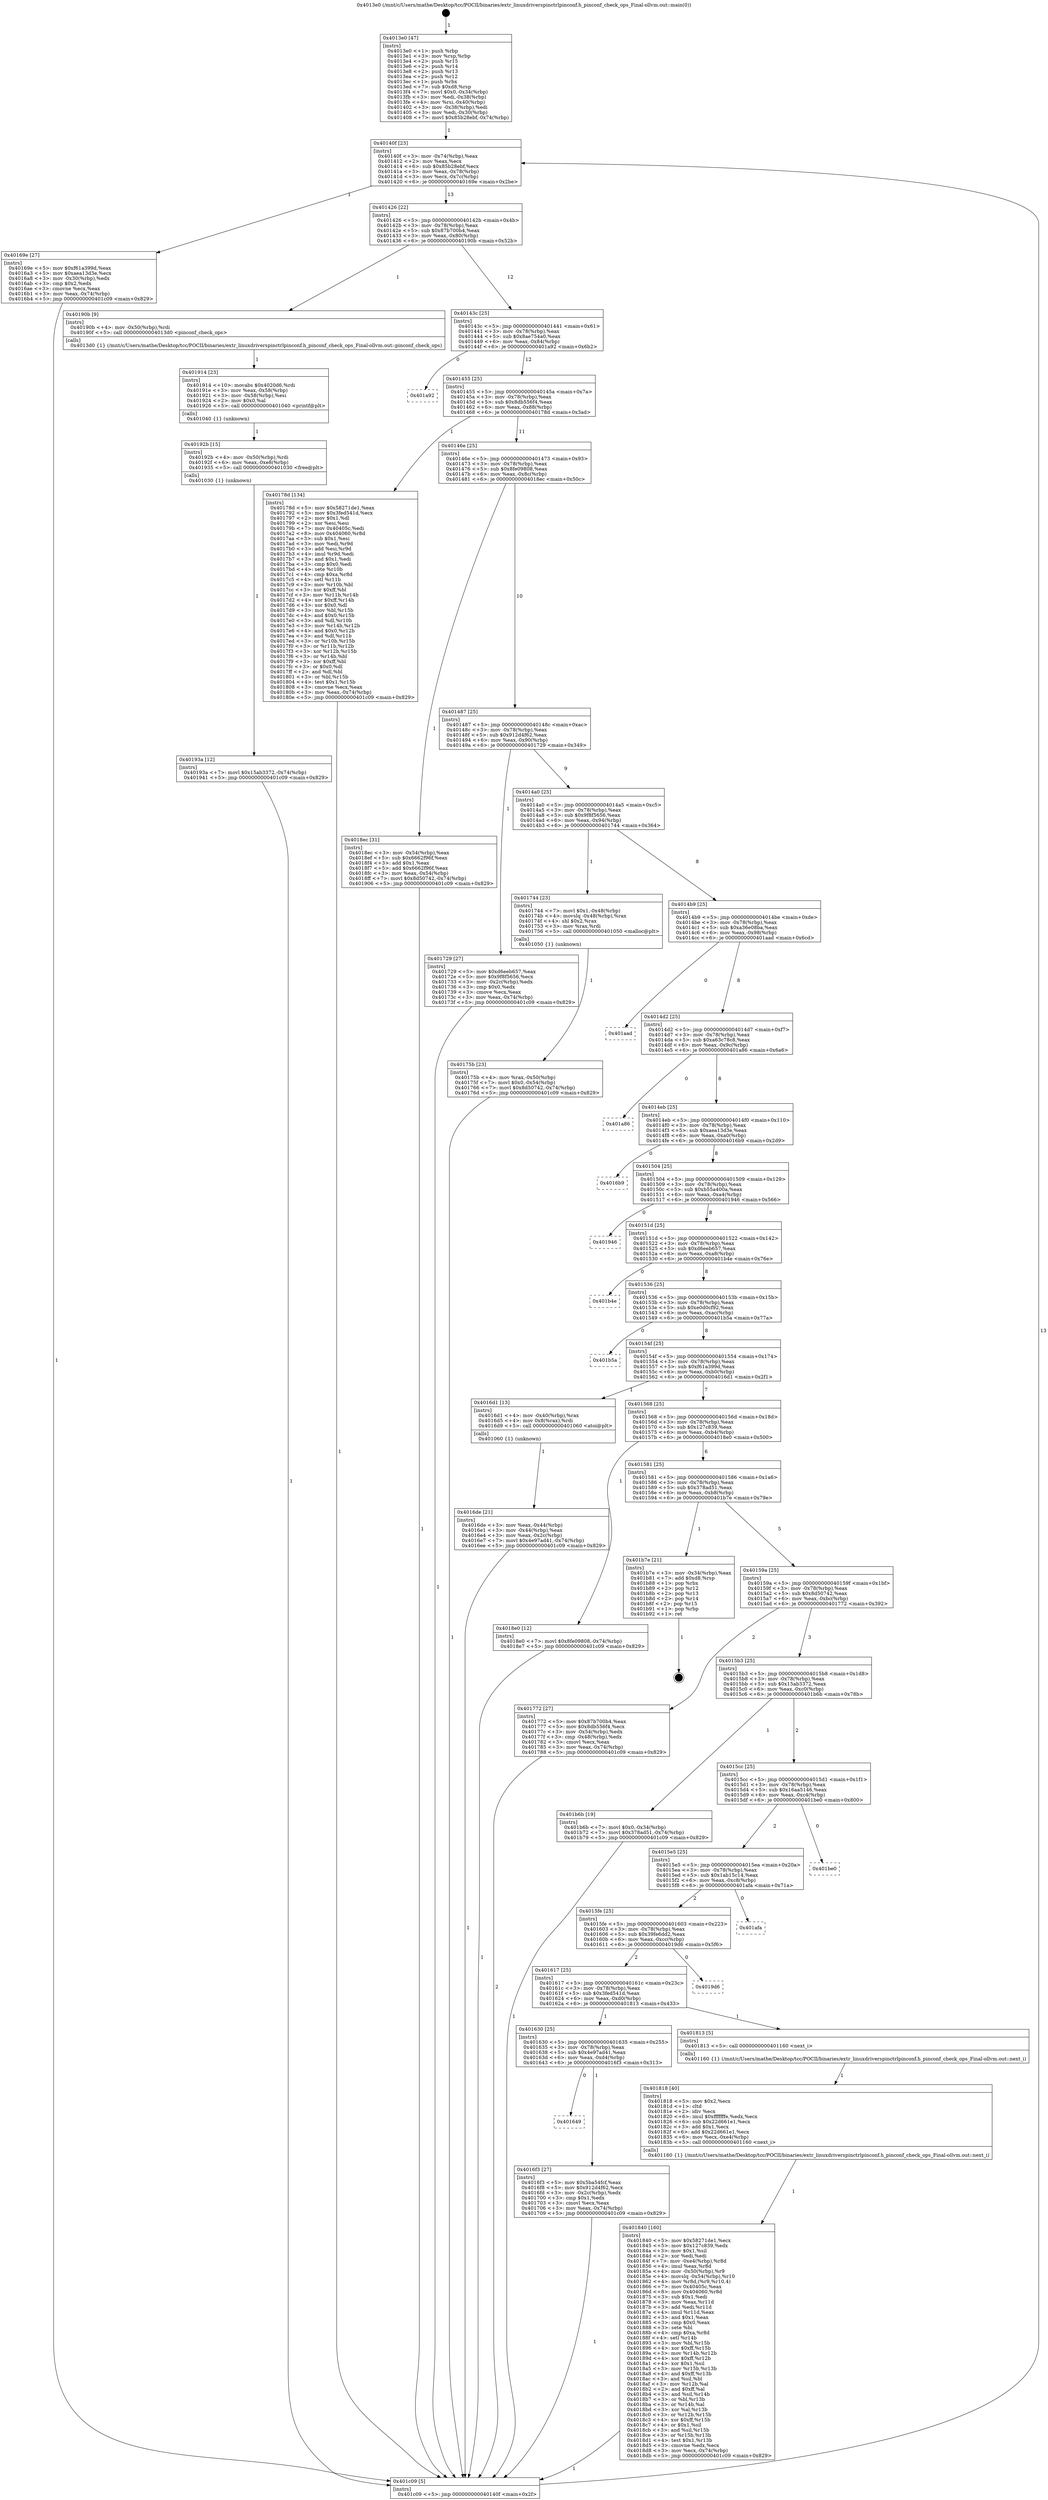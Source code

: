 digraph "0x4013e0" {
  label = "0x4013e0 (/mnt/c/Users/mathe/Desktop/tcc/POCII/binaries/extr_linuxdriverspinctrlpinconf.h_pinconf_check_ops_Final-ollvm.out::main(0))"
  labelloc = "t"
  node[shape=record]

  Entry [label="",width=0.3,height=0.3,shape=circle,fillcolor=black,style=filled]
  "0x40140f" [label="{
     0x40140f [23]\l
     | [instrs]\l
     &nbsp;&nbsp;0x40140f \<+3\>: mov -0x74(%rbp),%eax\l
     &nbsp;&nbsp;0x401412 \<+2\>: mov %eax,%ecx\l
     &nbsp;&nbsp;0x401414 \<+6\>: sub $0x85b28ebf,%ecx\l
     &nbsp;&nbsp;0x40141a \<+3\>: mov %eax,-0x78(%rbp)\l
     &nbsp;&nbsp;0x40141d \<+3\>: mov %ecx,-0x7c(%rbp)\l
     &nbsp;&nbsp;0x401420 \<+6\>: je 000000000040169e \<main+0x2be\>\l
  }"]
  "0x40169e" [label="{
     0x40169e [27]\l
     | [instrs]\l
     &nbsp;&nbsp;0x40169e \<+5\>: mov $0xf61a399d,%eax\l
     &nbsp;&nbsp;0x4016a3 \<+5\>: mov $0xaea13d3e,%ecx\l
     &nbsp;&nbsp;0x4016a8 \<+3\>: mov -0x30(%rbp),%edx\l
     &nbsp;&nbsp;0x4016ab \<+3\>: cmp $0x2,%edx\l
     &nbsp;&nbsp;0x4016ae \<+3\>: cmovne %ecx,%eax\l
     &nbsp;&nbsp;0x4016b1 \<+3\>: mov %eax,-0x74(%rbp)\l
     &nbsp;&nbsp;0x4016b4 \<+5\>: jmp 0000000000401c09 \<main+0x829\>\l
  }"]
  "0x401426" [label="{
     0x401426 [22]\l
     | [instrs]\l
     &nbsp;&nbsp;0x401426 \<+5\>: jmp 000000000040142b \<main+0x4b\>\l
     &nbsp;&nbsp;0x40142b \<+3\>: mov -0x78(%rbp),%eax\l
     &nbsp;&nbsp;0x40142e \<+5\>: sub $0x87b700b4,%eax\l
     &nbsp;&nbsp;0x401433 \<+3\>: mov %eax,-0x80(%rbp)\l
     &nbsp;&nbsp;0x401436 \<+6\>: je 000000000040190b \<main+0x52b\>\l
  }"]
  "0x401c09" [label="{
     0x401c09 [5]\l
     | [instrs]\l
     &nbsp;&nbsp;0x401c09 \<+5\>: jmp 000000000040140f \<main+0x2f\>\l
  }"]
  "0x4013e0" [label="{
     0x4013e0 [47]\l
     | [instrs]\l
     &nbsp;&nbsp;0x4013e0 \<+1\>: push %rbp\l
     &nbsp;&nbsp;0x4013e1 \<+3\>: mov %rsp,%rbp\l
     &nbsp;&nbsp;0x4013e4 \<+2\>: push %r15\l
     &nbsp;&nbsp;0x4013e6 \<+2\>: push %r14\l
     &nbsp;&nbsp;0x4013e8 \<+2\>: push %r13\l
     &nbsp;&nbsp;0x4013ea \<+2\>: push %r12\l
     &nbsp;&nbsp;0x4013ec \<+1\>: push %rbx\l
     &nbsp;&nbsp;0x4013ed \<+7\>: sub $0xd8,%rsp\l
     &nbsp;&nbsp;0x4013f4 \<+7\>: movl $0x0,-0x34(%rbp)\l
     &nbsp;&nbsp;0x4013fb \<+3\>: mov %edi,-0x38(%rbp)\l
     &nbsp;&nbsp;0x4013fe \<+4\>: mov %rsi,-0x40(%rbp)\l
     &nbsp;&nbsp;0x401402 \<+3\>: mov -0x38(%rbp),%edi\l
     &nbsp;&nbsp;0x401405 \<+3\>: mov %edi,-0x30(%rbp)\l
     &nbsp;&nbsp;0x401408 \<+7\>: movl $0x85b28ebf,-0x74(%rbp)\l
  }"]
  Exit [label="",width=0.3,height=0.3,shape=circle,fillcolor=black,style=filled,peripheries=2]
  "0x40190b" [label="{
     0x40190b [9]\l
     | [instrs]\l
     &nbsp;&nbsp;0x40190b \<+4\>: mov -0x50(%rbp),%rdi\l
     &nbsp;&nbsp;0x40190f \<+5\>: call 00000000004013d0 \<pinconf_check_ops\>\l
     | [calls]\l
     &nbsp;&nbsp;0x4013d0 \{1\} (/mnt/c/Users/mathe/Desktop/tcc/POCII/binaries/extr_linuxdriverspinctrlpinconf.h_pinconf_check_ops_Final-ollvm.out::pinconf_check_ops)\l
  }"]
  "0x40143c" [label="{
     0x40143c [25]\l
     | [instrs]\l
     &nbsp;&nbsp;0x40143c \<+5\>: jmp 0000000000401441 \<main+0x61\>\l
     &nbsp;&nbsp;0x401441 \<+3\>: mov -0x78(%rbp),%eax\l
     &nbsp;&nbsp;0x401444 \<+5\>: sub $0x8ae754a0,%eax\l
     &nbsp;&nbsp;0x401449 \<+6\>: mov %eax,-0x84(%rbp)\l
     &nbsp;&nbsp;0x40144f \<+6\>: je 0000000000401a92 \<main+0x6b2\>\l
  }"]
  "0x40193a" [label="{
     0x40193a [12]\l
     | [instrs]\l
     &nbsp;&nbsp;0x40193a \<+7\>: movl $0x15ab3372,-0x74(%rbp)\l
     &nbsp;&nbsp;0x401941 \<+5\>: jmp 0000000000401c09 \<main+0x829\>\l
  }"]
  "0x401a92" [label="{
     0x401a92\l
  }", style=dashed]
  "0x401455" [label="{
     0x401455 [25]\l
     | [instrs]\l
     &nbsp;&nbsp;0x401455 \<+5\>: jmp 000000000040145a \<main+0x7a\>\l
     &nbsp;&nbsp;0x40145a \<+3\>: mov -0x78(%rbp),%eax\l
     &nbsp;&nbsp;0x40145d \<+5\>: sub $0x8db556f4,%eax\l
     &nbsp;&nbsp;0x401462 \<+6\>: mov %eax,-0x88(%rbp)\l
     &nbsp;&nbsp;0x401468 \<+6\>: je 000000000040178d \<main+0x3ad\>\l
  }"]
  "0x40192b" [label="{
     0x40192b [15]\l
     | [instrs]\l
     &nbsp;&nbsp;0x40192b \<+4\>: mov -0x50(%rbp),%rdi\l
     &nbsp;&nbsp;0x40192f \<+6\>: mov %eax,-0xe8(%rbp)\l
     &nbsp;&nbsp;0x401935 \<+5\>: call 0000000000401030 \<free@plt\>\l
     | [calls]\l
     &nbsp;&nbsp;0x401030 \{1\} (unknown)\l
  }"]
  "0x40178d" [label="{
     0x40178d [134]\l
     | [instrs]\l
     &nbsp;&nbsp;0x40178d \<+5\>: mov $0x58271de1,%eax\l
     &nbsp;&nbsp;0x401792 \<+5\>: mov $0x3fed541d,%ecx\l
     &nbsp;&nbsp;0x401797 \<+2\>: mov $0x1,%dl\l
     &nbsp;&nbsp;0x401799 \<+2\>: xor %esi,%esi\l
     &nbsp;&nbsp;0x40179b \<+7\>: mov 0x40405c,%edi\l
     &nbsp;&nbsp;0x4017a2 \<+8\>: mov 0x404060,%r8d\l
     &nbsp;&nbsp;0x4017aa \<+3\>: sub $0x1,%esi\l
     &nbsp;&nbsp;0x4017ad \<+3\>: mov %edi,%r9d\l
     &nbsp;&nbsp;0x4017b0 \<+3\>: add %esi,%r9d\l
     &nbsp;&nbsp;0x4017b3 \<+4\>: imul %r9d,%edi\l
     &nbsp;&nbsp;0x4017b7 \<+3\>: and $0x1,%edi\l
     &nbsp;&nbsp;0x4017ba \<+3\>: cmp $0x0,%edi\l
     &nbsp;&nbsp;0x4017bd \<+4\>: sete %r10b\l
     &nbsp;&nbsp;0x4017c1 \<+4\>: cmp $0xa,%r8d\l
     &nbsp;&nbsp;0x4017c5 \<+4\>: setl %r11b\l
     &nbsp;&nbsp;0x4017c9 \<+3\>: mov %r10b,%bl\l
     &nbsp;&nbsp;0x4017cc \<+3\>: xor $0xff,%bl\l
     &nbsp;&nbsp;0x4017cf \<+3\>: mov %r11b,%r14b\l
     &nbsp;&nbsp;0x4017d2 \<+4\>: xor $0xff,%r14b\l
     &nbsp;&nbsp;0x4017d6 \<+3\>: xor $0x0,%dl\l
     &nbsp;&nbsp;0x4017d9 \<+3\>: mov %bl,%r15b\l
     &nbsp;&nbsp;0x4017dc \<+4\>: and $0x0,%r15b\l
     &nbsp;&nbsp;0x4017e0 \<+3\>: and %dl,%r10b\l
     &nbsp;&nbsp;0x4017e3 \<+3\>: mov %r14b,%r12b\l
     &nbsp;&nbsp;0x4017e6 \<+4\>: and $0x0,%r12b\l
     &nbsp;&nbsp;0x4017ea \<+3\>: and %dl,%r11b\l
     &nbsp;&nbsp;0x4017ed \<+3\>: or %r10b,%r15b\l
     &nbsp;&nbsp;0x4017f0 \<+3\>: or %r11b,%r12b\l
     &nbsp;&nbsp;0x4017f3 \<+3\>: xor %r12b,%r15b\l
     &nbsp;&nbsp;0x4017f6 \<+3\>: or %r14b,%bl\l
     &nbsp;&nbsp;0x4017f9 \<+3\>: xor $0xff,%bl\l
     &nbsp;&nbsp;0x4017fc \<+3\>: or $0x0,%dl\l
     &nbsp;&nbsp;0x4017ff \<+2\>: and %dl,%bl\l
     &nbsp;&nbsp;0x401801 \<+3\>: or %bl,%r15b\l
     &nbsp;&nbsp;0x401804 \<+4\>: test $0x1,%r15b\l
     &nbsp;&nbsp;0x401808 \<+3\>: cmovne %ecx,%eax\l
     &nbsp;&nbsp;0x40180b \<+3\>: mov %eax,-0x74(%rbp)\l
     &nbsp;&nbsp;0x40180e \<+5\>: jmp 0000000000401c09 \<main+0x829\>\l
  }"]
  "0x40146e" [label="{
     0x40146e [25]\l
     | [instrs]\l
     &nbsp;&nbsp;0x40146e \<+5\>: jmp 0000000000401473 \<main+0x93\>\l
     &nbsp;&nbsp;0x401473 \<+3\>: mov -0x78(%rbp),%eax\l
     &nbsp;&nbsp;0x401476 \<+5\>: sub $0x8fe09808,%eax\l
     &nbsp;&nbsp;0x40147b \<+6\>: mov %eax,-0x8c(%rbp)\l
     &nbsp;&nbsp;0x401481 \<+6\>: je 00000000004018ec \<main+0x50c\>\l
  }"]
  "0x401914" [label="{
     0x401914 [23]\l
     | [instrs]\l
     &nbsp;&nbsp;0x401914 \<+10\>: movabs $0x4020d6,%rdi\l
     &nbsp;&nbsp;0x40191e \<+3\>: mov %eax,-0x58(%rbp)\l
     &nbsp;&nbsp;0x401921 \<+3\>: mov -0x58(%rbp),%esi\l
     &nbsp;&nbsp;0x401924 \<+2\>: mov $0x0,%al\l
     &nbsp;&nbsp;0x401926 \<+5\>: call 0000000000401040 \<printf@plt\>\l
     | [calls]\l
     &nbsp;&nbsp;0x401040 \{1\} (unknown)\l
  }"]
  "0x4018ec" [label="{
     0x4018ec [31]\l
     | [instrs]\l
     &nbsp;&nbsp;0x4018ec \<+3\>: mov -0x54(%rbp),%eax\l
     &nbsp;&nbsp;0x4018ef \<+5\>: sub $0x6662f96f,%eax\l
     &nbsp;&nbsp;0x4018f4 \<+3\>: add $0x1,%eax\l
     &nbsp;&nbsp;0x4018f7 \<+5\>: add $0x6662f96f,%eax\l
     &nbsp;&nbsp;0x4018fc \<+3\>: mov %eax,-0x54(%rbp)\l
     &nbsp;&nbsp;0x4018ff \<+7\>: movl $0x8d50742,-0x74(%rbp)\l
     &nbsp;&nbsp;0x401906 \<+5\>: jmp 0000000000401c09 \<main+0x829\>\l
  }"]
  "0x401487" [label="{
     0x401487 [25]\l
     | [instrs]\l
     &nbsp;&nbsp;0x401487 \<+5\>: jmp 000000000040148c \<main+0xac\>\l
     &nbsp;&nbsp;0x40148c \<+3\>: mov -0x78(%rbp),%eax\l
     &nbsp;&nbsp;0x40148f \<+5\>: sub $0x912d4f62,%eax\l
     &nbsp;&nbsp;0x401494 \<+6\>: mov %eax,-0x90(%rbp)\l
     &nbsp;&nbsp;0x40149a \<+6\>: je 0000000000401729 \<main+0x349\>\l
  }"]
  "0x401840" [label="{
     0x401840 [160]\l
     | [instrs]\l
     &nbsp;&nbsp;0x401840 \<+5\>: mov $0x58271de1,%ecx\l
     &nbsp;&nbsp;0x401845 \<+5\>: mov $0x127c839,%edx\l
     &nbsp;&nbsp;0x40184a \<+3\>: mov $0x1,%sil\l
     &nbsp;&nbsp;0x40184d \<+2\>: xor %edi,%edi\l
     &nbsp;&nbsp;0x40184f \<+7\>: mov -0xe4(%rbp),%r8d\l
     &nbsp;&nbsp;0x401856 \<+4\>: imul %eax,%r8d\l
     &nbsp;&nbsp;0x40185a \<+4\>: mov -0x50(%rbp),%r9\l
     &nbsp;&nbsp;0x40185e \<+4\>: movslq -0x54(%rbp),%r10\l
     &nbsp;&nbsp;0x401862 \<+4\>: mov %r8d,(%r9,%r10,4)\l
     &nbsp;&nbsp;0x401866 \<+7\>: mov 0x40405c,%eax\l
     &nbsp;&nbsp;0x40186d \<+8\>: mov 0x404060,%r8d\l
     &nbsp;&nbsp;0x401875 \<+3\>: sub $0x1,%edi\l
     &nbsp;&nbsp;0x401878 \<+3\>: mov %eax,%r11d\l
     &nbsp;&nbsp;0x40187b \<+3\>: add %edi,%r11d\l
     &nbsp;&nbsp;0x40187e \<+4\>: imul %r11d,%eax\l
     &nbsp;&nbsp;0x401882 \<+3\>: and $0x1,%eax\l
     &nbsp;&nbsp;0x401885 \<+3\>: cmp $0x0,%eax\l
     &nbsp;&nbsp;0x401888 \<+3\>: sete %bl\l
     &nbsp;&nbsp;0x40188b \<+4\>: cmp $0xa,%r8d\l
     &nbsp;&nbsp;0x40188f \<+4\>: setl %r14b\l
     &nbsp;&nbsp;0x401893 \<+3\>: mov %bl,%r15b\l
     &nbsp;&nbsp;0x401896 \<+4\>: xor $0xff,%r15b\l
     &nbsp;&nbsp;0x40189a \<+3\>: mov %r14b,%r12b\l
     &nbsp;&nbsp;0x40189d \<+4\>: xor $0xff,%r12b\l
     &nbsp;&nbsp;0x4018a1 \<+4\>: xor $0x1,%sil\l
     &nbsp;&nbsp;0x4018a5 \<+3\>: mov %r15b,%r13b\l
     &nbsp;&nbsp;0x4018a8 \<+4\>: and $0xff,%r13b\l
     &nbsp;&nbsp;0x4018ac \<+3\>: and %sil,%bl\l
     &nbsp;&nbsp;0x4018af \<+3\>: mov %r12b,%al\l
     &nbsp;&nbsp;0x4018b2 \<+2\>: and $0xff,%al\l
     &nbsp;&nbsp;0x4018b4 \<+3\>: and %sil,%r14b\l
     &nbsp;&nbsp;0x4018b7 \<+3\>: or %bl,%r13b\l
     &nbsp;&nbsp;0x4018ba \<+3\>: or %r14b,%al\l
     &nbsp;&nbsp;0x4018bd \<+3\>: xor %al,%r13b\l
     &nbsp;&nbsp;0x4018c0 \<+3\>: or %r12b,%r15b\l
     &nbsp;&nbsp;0x4018c3 \<+4\>: xor $0xff,%r15b\l
     &nbsp;&nbsp;0x4018c7 \<+4\>: or $0x1,%sil\l
     &nbsp;&nbsp;0x4018cb \<+3\>: and %sil,%r15b\l
     &nbsp;&nbsp;0x4018ce \<+3\>: or %r15b,%r13b\l
     &nbsp;&nbsp;0x4018d1 \<+4\>: test $0x1,%r13b\l
     &nbsp;&nbsp;0x4018d5 \<+3\>: cmovne %edx,%ecx\l
     &nbsp;&nbsp;0x4018d8 \<+3\>: mov %ecx,-0x74(%rbp)\l
     &nbsp;&nbsp;0x4018db \<+5\>: jmp 0000000000401c09 \<main+0x829\>\l
  }"]
  "0x401729" [label="{
     0x401729 [27]\l
     | [instrs]\l
     &nbsp;&nbsp;0x401729 \<+5\>: mov $0xd6eeb657,%eax\l
     &nbsp;&nbsp;0x40172e \<+5\>: mov $0x9f8f5656,%ecx\l
     &nbsp;&nbsp;0x401733 \<+3\>: mov -0x2c(%rbp),%edx\l
     &nbsp;&nbsp;0x401736 \<+3\>: cmp $0x0,%edx\l
     &nbsp;&nbsp;0x401739 \<+3\>: cmove %ecx,%eax\l
     &nbsp;&nbsp;0x40173c \<+3\>: mov %eax,-0x74(%rbp)\l
     &nbsp;&nbsp;0x40173f \<+5\>: jmp 0000000000401c09 \<main+0x829\>\l
  }"]
  "0x4014a0" [label="{
     0x4014a0 [25]\l
     | [instrs]\l
     &nbsp;&nbsp;0x4014a0 \<+5\>: jmp 00000000004014a5 \<main+0xc5\>\l
     &nbsp;&nbsp;0x4014a5 \<+3\>: mov -0x78(%rbp),%eax\l
     &nbsp;&nbsp;0x4014a8 \<+5\>: sub $0x9f8f5656,%eax\l
     &nbsp;&nbsp;0x4014ad \<+6\>: mov %eax,-0x94(%rbp)\l
     &nbsp;&nbsp;0x4014b3 \<+6\>: je 0000000000401744 \<main+0x364\>\l
  }"]
  "0x401818" [label="{
     0x401818 [40]\l
     | [instrs]\l
     &nbsp;&nbsp;0x401818 \<+5\>: mov $0x2,%ecx\l
     &nbsp;&nbsp;0x40181d \<+1\>: cltd\l
     &nbsp;&nbsp;0x40181e \<+2\>: idiv %ecx\l
     &nbsp;&nbsp;0x401820 \<+6\>: imul $0xfffffffe,%edx,%ecx\l
     &nbsp;&nbsp;0x401826 \<+6\>: sub $0x22d661e1,%ecx\l
     &nbsp;&nbsp;0x40182c \<+3\>: add $0x1,%ecx\l
     &nbsp;&nbsp;0x40182f \<+6\>: add $0x22d661e1,%ecx\l
     &nbsp;&nbsp;0x401835 \<+6\>: mov %ecx,-0xe4(%rbp)\l
     &nbsp;&nbsp;0x40183b \<+5\>: call 0000000000401160 \<next_i\>\l
     | [calls]\l
     &nbsp;&nbsp;0x401160 \{1\} (/mnt/c/Users/mathe/Desktop/tcc/POCII/binaries/extr_linuxdriverspinctrlpinconf.h_pinconf_check_ops_Final-ollvm.out::next_i)\l
  }"]
  "0x401744" [label="{
     0x401744 [23]\l
     | [instrs]\l
     &nbsp;&nbsp;0x401744 \<+7\>: movl $0x1,-0x48(%rbp)\l
     &nbsp;&nbsp;0x40174b \<+4\>: movslq -0x48(%rbp),%rax\l
     &nbsp;&nbsp;0x40174f \<+4\>: shl $0x2,%rax\l
     &nbsp;&nbsp;0x401753 \<+3\>: mov %rax,%rdi\l
     &nbsp;&nbsp;0x401756 \<+5\>: call 0000000000401050 \<malloc@plt\>\l
     | [calls]\l
     &nbsp;&nbsp;0x401050 \{1\} (unknown)\l
  }"]
  "0x4014b9" [label="{
     0x4014b9 [25]\l
     | [instrs]\l
     &nbsp;&nbsp;0x4014b9 \<+5\>: jmp 00000000004014be \<main+0xde\>\l
     &nbsp;&nbsp;0x4014be \<+3\>: mov -0x78(%rbp),%eax\l
     &nbsp;&nbsp;0x4014c1 \<+5\>: sub $0xa36e08ba,%eax\l
     &nbsp;&nbsp;0x4014c6 \<+6\>: mov %eax,-0x98(%rbp)\l
     &nbsp;&nbsp;0x4014cc \<+6\>: je 0000000000401aad \<main+0x6cd\>\l
  }"]
  "0x40175b" [label="{
     0x40175b [23]\l
     | [instrs]\l
     &nbsp;&nbsp;0x40175b \<+4\>: mov %rax,-0x50(%rbp)\l
     &nbsp;&nbsp;0x40175f \<+7\>: movl $0x0,-0x54(%rbp)\l
     &nbsp;&nbsp;0x401766 \<+7\>: movl $0x8d50742,-0x74(%rbp)\l
     &nbsp;&nbsp;0x40176d \<+5\>: jmp 0000000000401c09 \<main+0x829\>\l
  }"]
  "0x401aad" [label="{
     0x401aad\l
  }", style=dashed]
  "0x4014d2" [label="{
     0x4014d2 [25]\l
     | [instrs]\l
     &nbsp;&nbsp;0x4014d2 \<+5\>: jmp 00000000004014d7 \<main+0xf7\>\l
     &nbsp;&nbsp;0x4014d7 \<+3\>: mov -0x78(%rbp),%eax\l
     &nbsp;&nbsp;0x4014da \<+5\>: sub $0xa63c78c8,%eax\l
     &nbsp;&nbsp;0x4014df \<+6\>: mov %eax,-0x9c(%rbp)\l
     &nbsp;&nbsp;0x4014e5 \<+6\>: je 0000000000401a86 \<main+0x6a6\>\l
  }"]
  "0x401649" [label="{
     0x401649\l
  }", style=dashed]
  "0x401a86" [label="{
     0x401a86\l
  }", style=dashed]
  "0x4014eb" [label="{
     0x4014eb [25]\l
     | [instrs]\l
     &nbsp;&nbsp;0x4014eb \<+5\>: jmp 00000000004014f0 \<main+0x110\>\l
     &nbsp;&nbsp;0x4014f0 \<+3\>: mov -0x78(%rbp),%eax\l
     &nbsp;&nbsp;0x4014f3 \<+5\>: sub $0xaea13d3e,%eax\l
     &nbsp;&nbsp;0x4014f8 \<+6\>: mov %eax,-0xa0(%rbp)\l
     &nbsp;&nbsp;0x4014fe \<+6\>: je 00000000004016b9 \<main+0x2d9\>\l
  }"]
  "0x4016f3" [label="{
     0x4016f3 [27]\l
     | [instrs]\l
     &nbsp;&nbsp;0x4016f3 \<+5\>: mov $0x5ba54fcf,%eax\l
     &nbsp;&nbsp;0x4016f8 \<+5\>: mov $0x912d4f62,%ecx\l
     &nbsp;&nbsp;0x4016fd \<+3\>: mov -0x2c(%rbp),%edx\l
     &nbsp;&nbsp;0x401700 \<+3\>: cmp $0x1,%edx\l
     &nbsp;&nbsp;0x401703 \<+3\>: cmovl %ecx,%eax\l
     &nbsp;&nbsp;0x401706 \<+3\>: mov %eax,-0x74(%rbp)\l
     &nbsp;&nbsp;0x401709 \<+5\>: jmp 0000000000401c09 \<main+0x829\>\l
  }"]
  "0x4016b9" [label="{
     0x4016b9\l
  }", style=dashed]
  "0x401504" [label="{
     0x401504 [25]\l
     | [instrs]\l
     &nbsp;&nbsp;0x401504 \<+5\>: jmp 0000000000401509 \<main+0x129\>\l
     &nbsp;&nbsp;0x401509 \<+3\>: mov -0x78(%rbp),%eax\l
     &nbsp;&nbsp;0x40150c \<+5\>: sub $0xb55a400a,%eax\l
     &nbsp;&nbsp;0x401511 \<+6\>: mov %eax,-0xa4(%rbp)\l
     &nbsp;&nbsp;0x401517 \<+6\>: je 0000000000401946 \<main+0x566\>\l
  }"]
  "0x401630" [label="{
     0x401630 [25]\l
     | [instrs]\l
     &nbsp;&nbsp;0x401630 \<+5\>: jmp 0000000000401635 \<main+0x255\>\l
     &nbsp;&nbsp;0x401635 \<+3\>: mov -0x78(%rbp),%eax\l
     &nbsp;&nbsp;0x401638 \<+5\>: sub $0x4e97ad41,%eax\l
     &nbsp;&nbsp;0x40163d \<+6\>: mov %eax,-0xd4(%rbp)\l
     &nbsp;&nbsp;0x401643 \<+6\>: je 00000000004016f3 \<main+0x313\>\l
  }"]
  "0x401946" [label="{
     0x401946\l
  }", style=dashed]
  "0x40151d" [label="{
     0x40151d [25]\l
     | [instrs]\l
     &nbsp;&nbsp;0x40151d \<+5\>: jmp 0000000000401522 \<main+0x142\>\l
     &nbsp;&nbsp;0x401522 \<+3\>: mov -0x78(%rbp),%eax\l
     &nbsp;&nbsp;0x401525 \<+5\>: sub $0xd6eeb657,%eax\l
     &nbsp;&nbsp;0x40152a \<+6\>: mov %eax,-0xa8(%rbp)\l
     &nbsp;&nbsp;0x401530 \<+6\>: je 0000000000401b4e \<main+0x76e\>\l
  }"]
  "0x401813" [label="{
     0x401813 [5]\l
     | [instrs]\l
     &nbsp;&nbsp;0x401813 \<+5\>: call 0000000000401160 \<next_i\>\l
     | [calls]\l
     &nbsp;&nbsp;0x401160 \{1\} (/mnt/c/Users/mathe/Desktop/tcc/POCII/binaries/extr_linuxdriverspinctrlpinconf.h_pinconf_check_ops_Final-ollvm.out::next_i)\l
  }"]
  "0x401b4e" [label="{
     0x401b4e\l
  }", style=dashed]
  "0x401536" [label="{
     0x401536 [25]\l
     | [instrs]\l
     &nbsp;&nbsp;0x401536 \<+5\>: jmp 000000000040153b \<main+0x15b\>\l
     &nbsp;&nbsp;0x40153b \<+3\>: mov -0x78(%rbp),%eax\l
     &nbsp;&nbsp;0x40153e \<+5\>: sub $0xe0d0cf92,%eax\l
     &nbsp;&nbsp;0x401543 \<+6\>: mov %eax,-0xac(%rbp)\l
     &nbsp;&nbsp;0x401549 \<+6\>: je 0000000000401b5a \<main+0x77a\>\l
  }"]
  "0x401617" [label="{
     0x401617 [25]\l
     | [instrs]\l
     &nbsp;&nbsp;0x401617 \<+5\>: jmp 000000000040161c \<main+0x23c\>\l
     &nbsp;&nbsp;0x40161c \<+3\>: mov -0x78(%rbp),%eax\l
     &nbsp;&nbsp;0x40161f \<+5\>: sub $0x3fed541d,%eax\l
     &nbsp;&nbsp;0x401624 \<+6\>: mov %eax,-0xd0(%rbp)\l
     &nbsp;&nbsp;0x40162a \<+6\>: je 0000000000401813 \<main+0x433\>\l
  }"]
  "0x401b5a" [label="{
     0x401b5a\l
  }", style=dashed]
  "0x40154f" [label="{
     0x40154f [25]\l
     | [instrs]\l
     &nbsp;&nbsp;0x40154f \<+5\>: jmp 0000000000401554 \<main+0x174\>\l
     &nbsp;&nbsp;0x401554 \<+3\>: mov -0x78(%rbp),%eax\l
     &nbsp;&nbsp;0x401557 \<+5\>: sub $0xf61a399d,%eax\l
     &nbsp;&nbsp;0x40155c \<+6\>: mov %eax,-0xb0(%rbp)\l
     &nbsp;&nbsp;0x401562 \<+6\>: je 00000000004016d1 \<main+0x2f1\>\l
  }"]
  "0x4019d6" [label="{
     0x4019d6\l
  }", style=dashed]
  "0x4016d1" [label="{
     0x4016d1 [13]\l
     | [instrs]\l
     &nbsp;&nbsp;0x4016d1 \<+4\>: mov -0x40(%rbp),%rax\l
     &nbsp;&nbsp;0x4016d5 \<+4\>: mov 0x8(%rax),%rdi\l
     &nbsp;&nbsp;0x4016d9 \<+5\>: call 0000000000401060 \<atoi@plt\>\l
     | [calls]\l
     &nbsp;&nbsp;0x401060 \{1\} (unknown)\l
  }"]
  "0x401568" [label="{
     0x401568 [25]\l
     | [instrs]\l
     &nbsp;&nbsp;0x401568 \<+5\>: jmp 000000000040156d \<main+0x18d\>\l
     &nbsp;&nbsp;0x40156d \<+3\>: mov -0x78(%rbp),%eax\l
     &nbsp;&nbsp;0x401570 \<+5\>: sub $0x127c839,%eax\l
     &nbsp;&nbsp;0x401575 \<+6\>: mov %eax,-0xb4(%rbp)\l
     &nbsp;&nbsp;0x40157b \<+6\>: je 00000000004018e0 \<main+0x500\>\l
  }"]
  "0x4016de" [label="{
     0x4016de [21]\l
     | [instrs]\l
     &nbsp;&nbsp;0x4016de \<+3\>: mov %eax,-0x44(%rbp)\l
     &nbsp;&nbsp;0x4016e1 \<+3\>: mov -0x44(%rbp),%eax\l
     &nbsp;&nbsp;0x4016e4 \<+3\>: mov %eax,-0x2c(%rbp)\l
     &nbsp;&nbsp;0x4016e7 \<+7\>: movl $0x4e97ad41,-0x74(%rbp)\l
     &nbsp;&nbsp;0x4016ee \<+5\>: jmp 0000000000401c09 \<main+0x829\>\l
  }"]
  "0x4015fe" [label="{
     0x4015fe [25]\l
     | [instrs]\l
     &nbsp;&nbsp;0x4015fe \<+5\>: jmp 0000000000401603 \<main+0x223\>\l
     &nbsp;&nbsp;0x401603 \<+3\>: mov -0x78(%rbp),%eax\l
     &nbsp;&nbsp;0x401606 \<+5\>: sub $0x39fe6dd2,%eax\l
     &nbsp;&nbsp;0x40160b \<+6\>: mov %eax,-0xcc(%rbp)\l
     &nbsp;&nbsp;0x401611 \<+6\>: je 00000000004019d6 \<main+0x5f6\>\l
  }"]
  "0x4018e0" [label="{
     0x4018e0 [12]\l
     | [instrs]\l
     &nbsp;&nbsp;0x4018e0 \<+7\>: movl $0x8fe09808,-0x74(%rbp)\l
     &nbsp;&nbsp;0x4018e7 \<+5\>: jmp 0000000000401c09 \<main+0x829\>\l
  }"]
  "0x401581" [label="{
     0x401581 [25]\l
     | [instrs]\l
     &nbsp;&nbsp;0x401581 \<+5\>: jmp 0000000000401586 \<main+0x1a6\>\l
     &nbsp;&nbsp;0x401586 \<+3\>: mov -0x78(%rbp),%eax\l
     &nbsp;&nbsp;0x401589 \<+5\>: sub $0x378ad51,%eax\l
     &nbsp;&nbsp;0x40158e \<+6\>: mov %eax,-0xb8(%rbp)\l
     &nbsp;&nbsp;0x401594 \<+6\>: je 0000000000401b7e \<main+0x79e\>\l
  }"]
  "0x401afa" [label="{
     0x401afa\l
  }", style=dashed]
  "0x401b7e" [label="{
     0x401b7e [21]\l
     | [instrs]\l
     &nbsp;&nbsp;0x401b7e \<+3\>: mov -0x34(%rbp),%eax\l
     &nbsp;&nbsp;0x401b81 \<+7\>: add $0xd8,%rsp\l
     &nbsp;&nbsp;0x401b88 \<+1\>: pop %rbx\l
     &nbsp;&nbsp;0x401b89 \<+2\>: pop %r12\l
     &nbsp;&nbsp;0x401b8b \<+2\>: pop %r13\l
     &nbsp;&nbsp;0x401b8d \<+2\>: pop %r14\l
     &nbsp;&nbsp;0x401b8f \<+2\>: pop %r15\l
     &nbsp;&nbsp;0x401b91 \<+1\>: pop %rbp\l
     &nbsp;&nbsp;0x401b92 \<+1\>: ret\l
  }"]
  "0x40159a" [label="{
     0x40159a [25]\l
     | [instrs]\l
     &nbsp;&nbsp;0x40159a \<+5\>: jmp 000000000040159f \<main+0x1bf\>\l
     &nbsp;&nbsp;0x40159f \<+3\>: mov -0x78(%rbp),%eax\l
     &nbsp;&nbsp;0x4015a2 \<+5\>: sub $0x8d50742,%eax\l
     &nbsp;&nbsp;0x4015a7 \<+6\>: mov %eax,-0xbc(%rbp)\l
     &nbsp;&nbsp;0x4015ad \<+6\>: je 0000000000401772 \<main+0x392\>\l
  }"]
  "0x4015e5" [label="{
     0x4015e5 [25]\l
     | [instrs]\l
     &nbsp;&nbsp;0x4015e5 \<+5\>: jmp 00000000004015ea \<main+0x20a\>\l
     &nbsp;&nbsp;0x4015ea \<+3\>: mov -0x78(%rbp),%eax\l
     &nbsp;&nbsp;0x4015ed \<+5\>: sub $0x1ab15c14,%eax\l
     &nbsp;&nbsp;0x4015f2 \<+6\>: mov %eax,-0xc8(%rbp)\l
     &nbsp;&nbsp;0x4015f8 \<+6\>: je 0000000000401afa \<main+0x71a\>\l
  }"]
  "0x401772" [label="{
     0x401772 [27]\l
     | [instrs]\l
     &nbsp;&nbsp;0x401772 \<+5\>: mov $0x87b700b4,%eax\l
     &nbsp;&nbsp;0x401777 \<+5\>: mov $0x8db556f4,%ecx\l
     &nbsp;&nbsp;0x40177c \<+3\>: mov -0x54(%rbp),%edx\l
     &nbsp;&nbsp;0x40177f \<+3\>: cmp -0x48(%rbp),%edx\l
     &nbsp;&nbsp;0x401782 \<+3\>: cmovl %ecx,%eax\l
     &nbsp;&nbsp;0x401785 \<+3\>: mov %eax,-0x74(%rbp)\l
     &nbsp;&nbsp;0x401788 \<+5\>: jmp 0000000000401c09 \<main+0x829\>\l
  }"]
  "0x4015b3" [label="{
     0x4015b3 [25]\l
     | [instrs]\l
     &nbsp;&nbsp;0x4015b3 \<+5\>: jmp 00000000004015b8 \<main+0x1d8\>\l
     &nbsp;&nbsp;0x4015b8 \<+3\>: mov -0x78(%rbp),%eax\l
     &nbsp;&nbsp;0x4015bb \<+5\>: sub $0x15ab3372,%eax\l
     &nbsp;&nbsp;0x4015c0 \<+6\>: mov %eax,-0xc0(%rbp)\l
     &nbsp;&nbsp;0x4015c6 \<+6\>: je 0000000000401b6b \<main+0x78b\>\l
  }"]
  "0x401be0" [label="{
     0x401be0\l
  }", style=dashed]
  "0x401b6b" [label="{
     0x401b6b [19]\l
     | [instrs]\l
     &nbsp;&nbsp;0x401b6b \<+7\>: movl $0x0,-0x34(%rbp)\l
     &nbsp;&nbsp;0x401b72 \<+7\>: movl $0x378ad51,-0x74(%rbp)\l
     &nbsp;&nbsp;0x401b79 \<+5\>: jmp 0000000000401c09 \<main+0x829\>\l
  }"]
  "0x4015cc" [label="{
     0x4015cc [25]\l
     | [instrs]\l
     &nbsp;&nbsp;0x4015cc \<+5\>: jmp 00000000004015d1 \<main+0x1f1\>\l
     &nbsp;&nbsp;0x4015d1 \<+3\>: mov -0x78(%rbp),%eax\l
     &nbsp;&nbsp;0x4015d4 \<+5\>: sub $0x16aa5146,%eax\l
     &nbsp;&nbsp;0x4015d9 \<+6\>: mov %eax,-0xc4(%rbp)\l
     &nbsp;&nbsp;0x4015df \<+6\>: je 0000000000401be0 \<main+0x800\>\l
  }"]
  Entry -> "0x4013e0" [label=" 1"]
  "0x40140f" -> "0x40169e" [label=" 1"]
  "0x40140f" -> "0x401426" [label=" 13"]
  "0x40169e" -> "0x401c09" [label=" 1"]
  "0x4013e0" -> "0x40140f" [label=" 1"]
  "0x401c09" -> "0x40140f" [label=" 13"]
  "0x401b7e" -> Exit [label=" 1"]
  "0x401426" -> "0x40190b" [label=" 1"]
  "0x401426" -> "0x40143c" [label=" 12"]
  "0x401b6b" -> "0x401c09" [label=" 1"]
  "0x40143c" -> "0x401a92" [label=" 0"]
  "0x40143c" -> "0x401455" [label=" 12"]
  "0x40193a" -> "0x401c09" [label=" 1"]
  "0x401455" -> "0x40178d" [label=" 1"]
  "0x401455" -> "0x40146e" [label=" 11"]
  "0x40192b" -> "0x40193a" [label=" 1"]
  "0x40146e" -> "0x4018ec" [label=" 1"]
  "0x40146e" -> "0x401487" [label=" 10"]
  "0x401914" -> "0x40192b" [label=" 1"]
  "0x401487" -> "0x401729" [label=" 1"]
  "0x401487" -> "0x4014a0" [label=" 9"]
  "0x40190b" -> "0x401914" [label=" 1"]
  "0x4014a0" -> "0x401744" [label=" 1"]
  "0x4014a0" -> "0x4014b9" [label=" 8"]
  "0x4018ec" -> "0x401c09" [label=" 1"]
  "0x4014b9" -> "0x401aad" [label=" 0"]
  "0x4014b9" -> "0x4014d2" [label=" 8"]
  "0x4018e0" -> "0x401c09" [label=" 1"]
  "0x4014d2" -> "0x401a86" [label=" 0"]
  "0x4014d2" -> "0x4014eb" [label=" 8"]
  "0x401840" -> "0x401c09" [label=" 1"]
  "0x4014eb" -> "0x4016b9" [label=" 0"]
  "0x4014eb" -> "0x401504" [label=" 8"]
  "0x401818" -> "0x401840" [label=" 1"]
  "0x401504" -> "0x401946" [label=" 0"]
  "0x401504" -> "0x40151d" [label=" 8"]
  "0x40178d" -> "0x401c09" [label=" 1"]
  "0x40151d" -> "0x401b4e" [label=" 0"]
  "0x40151d" -> "0x401536" [label=" 8"]
  "0x401772" -> "0x401c09" [label=" 2"]
  "0x401536" -> "0x401b5a" [label=" 0"]
  "0x401536" -> "0x40154f" [label=" 8"]
  "0x401744" -> "0x40175b" [label=" 1"]
  "0x40154f" -> "0x4016d1" [label=" 1"]
  "0x40154f" -> "0x401568" [label=" 7"]
  "0x4016d1" -> "0x4016de" [label=" 1"]
  "0x4016de" -> "0x401c09" [label=" 1"]
  "0x401729" -> "0x401c09" [label=" 1"]
  "0x401568" -> "0x4018e0" [label=" 1"]
  "0x401568" -> "0x401581" [label=" 6"]
  "0x401630" -> "0x401649" [label=" 0"]
  "0x401581" -> "0x401b7e" [label=" 1"]
  "0x401581" -> "0x40159a" [label=" 5"]
  "0x401630" -> "0x4016f3" [label=" 1"]
  "0x40159a" -> "0x401772" [label=" 2"]
  "0x40159a" -> "0x4015b3" [label=" 3"]
  "0x401617" -> "0x401630" [label=" 1"]
  "0x4015b3" -> "0x401b6b" [label=" 1"]
  "0x4015b3" -> "0x4015cc" [label=" 2"]
  "0x401617" -> "0x401813" [label=" 1"]
  "0x4015cc" -> "0x401be0" [label=" 0"]
  "0x4015cc" -> "0x4015e5" [label=" 2"]
  "0x401813" -> "0x401818" [label=" 1"]
  "0x4015e5" -> "0x401afa" [label=" 0"]
  "0x4015e5" -> "0x4015fe" [label=" 2"]
  "0x4016f3" -> "0x401c09" [label=" 1"]
  "0x4015fe" -> "0x4019d6" [label=" 0"]
  "0x4015fe" -> "0x401617" [label=" 2"]
  "0x40175b" -> "0x401c09" [label=" 1"]
}
